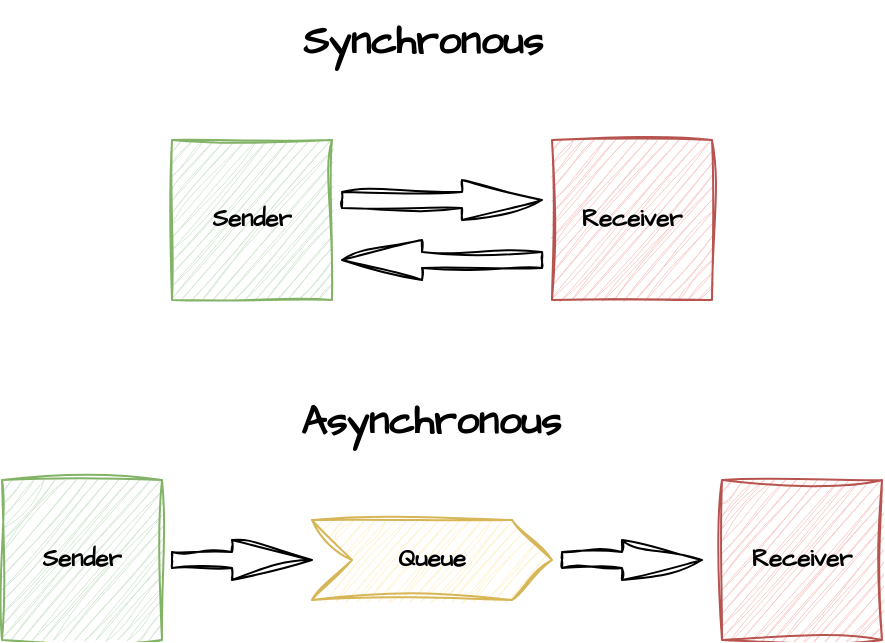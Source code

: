 <mxfile version="22.0.0" type="device">
  <diagram name="Side-1" id="7KbGkcvMWJQgFoKZaKla">
    <mxGraphModel dx="792" dy="1187" grid="1" gridSize="10" guides="1" tooltips="1" connect="1" arrows="1" fold="1" page="1" pageScale="1" pageWidth="827" pageHeight="1169" math="0" shadow="0">
      <root>
        <mxCell id="0" />
        <mxCell id="1" parent="0" />
        <mxCell id="vfJVIEdBpEGi3LuZGx0c-1" value="&lt;b&gt;Sender&lt;/b&gt;" style="whiteSpace=wrap;html=1;aspect=fixed;fillColor=#d5e8d4;strokeColor=#82b366;sketch=1;curveFitting=1;jiggle=2;fontFamily=Architects Daughter;fontSource=https%3A%2F%2Ffonts.googleapis.com%2Fcss%3Ffamily%3DArchitects%2BDaughter;" parent="1" vertex="1">
          <mxGeometry x="205" y="130" width="80" height="80" as="geometry" />
        </mxCell>
        <mxCell id="vfJVIEdBpEGi3LuZGx0c-2" value="&lt;b&gt;Receiver&lt;/b&gt;" style="whiteSpace=wrap;html=1;aspect=fixed;fillColor=#f8cecc;strokeColor=#b85450;sketch=1;curveFitting=1;jiggle=2;fontFamily=Architects Daughter;fontSource=https%3A%2F%2Ffonts.googleapis.com%2Fcss%3Ffamily%3DArchitects%2BDaughter;" parent="1" vertex="1">
          <mxGeometry x="395" y="130" width="80" height="80" as="geometry" />
        </mxCell>
        <mxCell id="vfJVIEdBpEGi3LuZGx0c-6" value="&lt;b&gt;&lt;font style=&quot;font-size: 20px;&quot;&gt;Synchronous&lt;/font&gt;&lt;/b&gt;" style="text;html=1;align=center;verticalAlign=middle;resizable=0;points=[];autosize=1;strokeColor=none;fillColor=none;sketch=1;curveFitting=1;jiggle=2;fontFamily=Architects Daughter;fontSource=https%3A%2F%2Ffonts.googleapis.com%2Fcss%3Ffamily%3DArchitects%2BDaughter;" parent="1" vertex="1">
          <mxGeometry x="260" y="60" width="140" height="40" as="geometry" />
        </mxCell>
        <mxCell id="vfJVIEdBpEGi3LuZGx0c-7" value="&lt;span&gt;Sender&lt;/span&gt;" style="whiteSpace=wrap;html=1;aspect=fixed;fillColor=#d5e8d4;strokeColor=#82b366;sketch=1;curveFitting=1;jiggle=2;fontFamily=Architects Daughter;fontSource=https%3A%2F%2Ffonts.googleapis.com%2Fcss%3Ffamily%3DArchitects%2BDaughter;fontStyle=1" parent="1" vertex="1">
          <mxGeometry x="120" y="300" width="80" height="80" as="geometry" />
        </mxCell>
        <mxCell id="vfJVIEdBpEGi3LuZGx0c-8" value="&lt;span&gt;Receiver&lt;/span&gt;" style="whiteSpace=wrap;html=1;aspect=fixed;fillColor=#f8cecc;strokeColor=#b85450;sketch=1;curveFitting=1;jiggle=2;fontFamily=Architects Daughter;fontSource=https%3A%2F%2Ffonts.googleapis.com%2Fcss%3Ffamily%3DArchitects%2BDaughter;fontStyle=1" parent="1" vertex="1">
          <mxGeometry x="480" y="300" width="80" height="80" as="geometry" />
        </mxCell>
        <mxCell id="vfJVIEdBpEGi3LuZGx0c-9" value="&lt;span&gt;Queue&lt;/span&gt;" style="shape=step;perimeter=stepPerimeter;whiteSpace=wrap;html=1;fixedSize=1;fillColor=#fff2cc;strokeColor=#d6b656;sketch=1;curveFitting=1;jiggle=2;fontFamily=Architects Daughter;fontSource=https%3A%2F%2Ffonts.googleapis.com%2Fcss%3Ffamily%3DArchitects%2BDaughter;fontStyle=1" parent="1" vertex="1">
          <mxGeometry x="275" y="320" width="120" height="40" as="geometry" />
        </mxCell>
        <mxCell id="vfJVIEdBpEGi3LuZGx0c-12" value="&lt;b&gt;&lt;font style=&quot;font-size: 20px;&quot;&gt;Asynchronous&lt;/font&gt;&lt;/b&gt;" style="text;html=1;align=center;verticalAlign=middle;resizable=0;points=[];autosize=1;strokeColor=none;fillColor=none;sketch=1;curveFitting=1;jiggle=2;fontFamily=Architects Daughter;fontSource=https%3A%2F%2Ffonts.googleapis.com%2Fcss%3Ffamily%3DArchitects%2BDaughter;" parent="1" vertex="1">
          <mxGeometry x="259" y="250" width="150" height="40" as="geometry" />
        </mxCell>
        <mxCell id="vfJVIEdBpEGi3LuZGx0c-18" value="" style="html=1;shadow=0;dashed=0;align=center;verticalAlign=middle;shape=mxgraph.arrows2.arrow;dy=0.6;dx=40;notch=0;sketch=1;curveFitting=1;jiggle=2;" parent="1" vertex="1">
          <mxGeometry x="205" y="330" width="70" height="20" as="geometry" />
        </mxCell>
        <mxCell id="vfJVIEdBpEGi3LuZGx0c-20" value="" style="html=1;shadow=0;dashed=0;align=center;verticalAlign=middle;shape=mxgraph.arrows2.arrow;dy=0.6;dx=40;notch=0;rotation=-180;sketch=1;curveFitting=1;jiggle=2;" parent="1" vertex="1">
          <mxGeometry x="290" y="180" width="100" height="20" as="geometry" />
        </mxCell>
        <mxCell id="vfJVIEdBpEGi3LuZGx0c-21" value="" style="html=1;shadow=0;dashed=0;align=center;verticalAlign=middle;shape=mxgraph.arrows2.arrow;dy=0.6;dx=40;notch=0;sketch=1;curveFitting=1;jiggle=2;" parent="1" vertex="1">
          <mxGeometry x="400" y="330" width="70" height="20" as="geometry" />
        </mxCell>
        <mxCell id="vfJVIEdBpEGi3LuZGx0c-23" value="" style="html=1;shadow=0;dashed=0;align=center;verticalAlign=middle;shape=mxgraph.arrows2.arrow;dy=0.6;dx=40;notch=0;rotation=0;sketch=1;curveFitting=1;jiggle=2;" parent="1" vertex="1">
          <mxGeometry x="290" y="150" width="100" height="20" as="geometry" />
        </mxCell>
      </root>
    </mxGraphModel>
  </diagram>
</mxfile>
